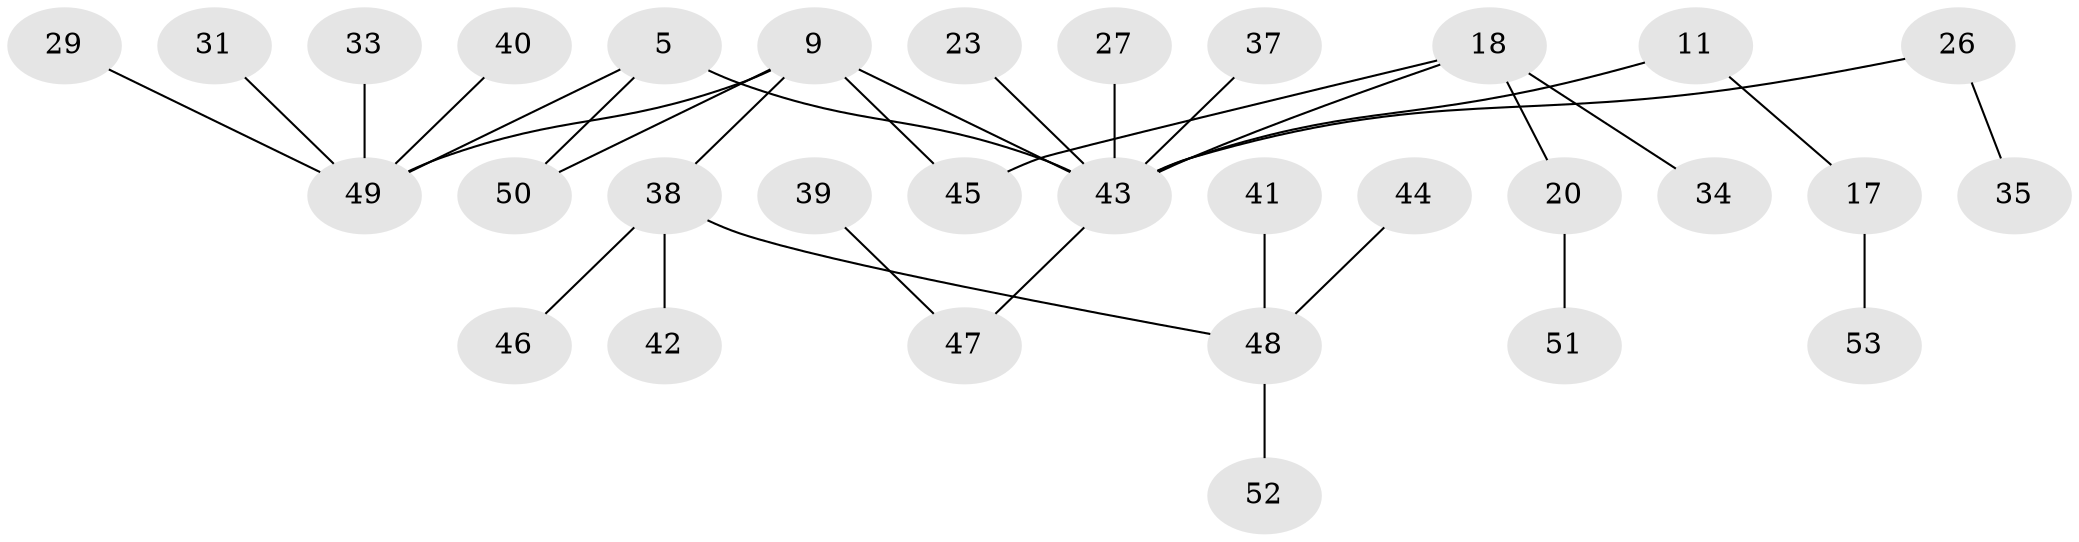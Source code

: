// original degree distribution, {5: 0.07547169811320754, 4: 0.018867924528301886, 9: 0.018867924528301886, 2: 0.20754716981132076, 3: 0.11320754716981132, 6: 0.05660377358490566, 7: 0.018867924528301886, 1: 0.49056603773584906}
// Generated by graph-tools (version 1.1) at 2025/59/03/04/25 21:59:00]
// undirected, 31 vertices, 33 edges
graph export_dot {
graph [start="1"]
  node [color=gray90,style=filled];
  5;
  9 [super="+4"];
  11;
  17;
  18 [super="+13"];
  20;
  23;
  26 [super="+7"];
  27 [super="+2"];
  29;
  31;
  33;
  34;
  35;
  37;
  38 [super="+14+28"];
  39;
  40;
  41;
  42;
  43 [super="+1+8"];
  44;
  45;
  46;
  47 [super="+36"];
  48 [super="+30"];
  49 [super="+16+19+24"];
  50 [super="+32"];
  51;
  52;
  53;
  5 -- 49;
  5 -- 43 [weight=3];
  5 -- 50;
  9 -- 45;
  9 -- 49;
  9 -- 43 [weight=3];
  9 -- 38;
  9 -- 50;
  11 -- 17;
  11 -- 43;
  17 -- 53;
  18 -- 34;
  18 -- 20;
  18 -- 45;
  18 -- 43;
  20 -- 51;
  23 -- 43;
  26 -- 35;
  26 -- 43;
  27 -- 43 [weight=4];
  29 -- 49;
  31 -- 49;
  33 -- 49;
  37 -- 43;
  38 -- 42;
  38 -- 46;
  38 -- 48;
  39 -- 47;
  40 -- 49;
  41 -- 48;
  43 -- 47;
  44 -- 48;
  48 -- 52;
}
